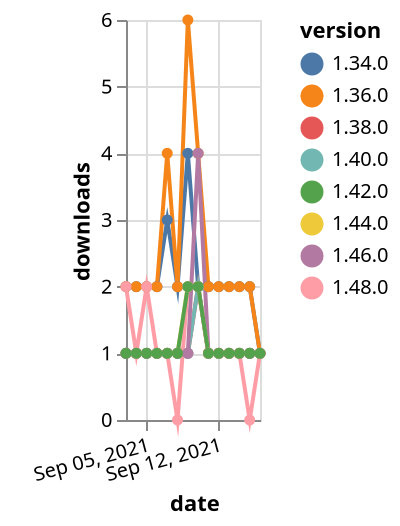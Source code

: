 {"$schema": "https://vega.github.io/schema/vega-lite/v5.json", "description": "A simple bar chart with embedded data.", "data": {"values": [{"date": "2021-09-03", "total": 2330, "delta": 2, "version": "1.34.0"}, {"date": "2021-09-04", "total": 2332, "delta": 2, "version": "1.34.0"}, {"date": "2021-09-05", "total": 2334, "delta": 2, "version": "1.34.0"}, {"date": "2021-09-06", "total": 2336, "delta": 2, "version": "1.34.0"}, {"date": "2021-09-07", "total": 2339, "delta": 3, "version": "1.34.0"}, {"date": "2021-09-08", "total": 2341, "delta": 2, "version": "1.34.0"}, {"date": "2021-09-09", "total": 2345, "delta": 4, "version": "1.34.0"}, {"date": "2021-09-10", "total": 2347, "delta": 2, "version": "1.34.0"}, {"date": "2021-09-11", "total": 2349, "delta": 2, "version": "1.34.0"}, {"date": "2021-09-12", "total": 2351, "delta": 2, "version": "1.34.0"}, {"date": "2021-09-13", "total": 2353, "delta": 2, "version": "1.34.0"}, {"date": "2021-09-14", "total": 2355, "delta": 2, "version": "1.34.0"}, {"date": "2021-09-15", "total": 2357, "delta": 2, "version": "1.34.0"}, {"date": "2021-09-16", "total": 2358, "delta": 1, "version": "1.34.0"}, {"date": "2021-09-03", "total": 162, "delta": 1, "version": "1.44.0"}, {"date": "2021-09-04", "total": 163, "delta": 1, "version": "1.44.0"}, {"date": "2021-09-05", "total": 164, "delta": 1, "version": "1.44.0"}, {"date": "2021-09-06", "total": 165, "delta": 1, "version": "1.44.0"}, {"date": "2021-09-07", "total": 166, "delta": 1, "version": "1.44.0"}, {"date": "2021-09-08", "total": 167, "delta": 1, "version": "1.44.0"}, {"date": "2021-09-09", "total": 169, "delta": 2, "version": "1.44.0"}, {"date": "2021-09-10", "total": 171, "delta": 2, "version": "1.44.0"}, {"date": "2021-09-11", "total": 172, "delta": 1, "version": "1.44.0"}, {"date": "2021-09-12", "total": 173, "delta": 1, "version": "1.44.0"}, {"date": "2021-09-13", "total": 174, "delta": 1, "version": "1.44.0"}, {"date": "2021-09-14", "total": 175, "delta": 1, "version": "1.44.0"}, {"date": "2021-09-15", "total": 176, "delta": 1, "version": "1.44.0"}, {"date": "2021-09-16", "total": 177, "delta": 1, "version": "1.44.0"}, {"date": "2021-09-03", "total": 250, "delta": 1, "version": "1.38.0"}, {"date": "2021-09-04", "total": 251, "delta": 1, "version": "1.38.0"}, {"date": "2021-09-05", "total": 252, "delta": 1, "version": "1.38.0"}, {"date": "2021-09-06", "total": 253, "delta": 1, "version": "1.38.0"}, {"date": "2021-09-07", "total": 254, "delta": 1, "version": "1.38.0"}, {"date": "2021-09-08", "total": 255, "delta": 1, "version": "1.38.0"}, {"date": "2021-09-09", "total": 256, "delta": 1, "version": "1.38.0"}, {"date": "2021-09-10", "total": 258, "delta": 2, "version": "1.38.0"}, {"date": "2021-09-11", "total": 259, "delta": 1, "version": "1.38.0"}, {"date": "2021-09-12", "total": 260, "delta": 1, "version": "1.38.0"}, {"date": "2021-09-13", "total": 261, "delta": 1, "version": "1.38.0"}, {"date": "2021-09-14", "total": 262, "delta": 1, "version": "1.38.0"}, {"date": "2021-09-15", "total": 263, "delta": 1, "version": "1.38.0"}, {"date": "2021-09-16", "total": 264, "delta": 1, "version": "1.38.0"}, {"date": "2021-09-03", "total": 2506, "delta": 2, "version": "1.36.0"}, {"date": "2021-09-04", "total": 2508, "delta": 2, "version": "1.36.0"}, {"date": "2021-09-05", "total": 2510, "delta": 2, "version": "1.36.0"}, {"date": "2021-09-06", "total": 2512, "delta": 2, "version": "1.36.0"}, {"date": "2021-09-07", "total": 2516, "delta": 4, "version": "1.36.0"}, {"date": "2021-09-08", "total": 2518, "delta": 2, "version": "1.36.0"}, {"date": "2021-09-09", "total": 2524, "delta": 6, "version": "1.36.0"}, {"date": "2021-09-10", "total": 2528, "delta": 4, "version": "1.36.0"}, {"date": "2021-09-11", "total": 2530, "delta": 2, "version": "1.36.0"}, {"date": "2021-09-12", "total": 2532, "delta": 2, "version": "1.36.0"}, {"date": "2021-09-13", "total": 2534, "delta": 2, "version": "1.36.0"}, {"date": "2021-09-14", "total": 2536, "delta": 2, "version": "1.36.0"}, {"date": "2021-09-15", "total": 2538, "delta": 2, "version": "1.36.0"}, {"date": "2021-09-16", "total": 2539, "delta": 1, "version": "1.36.0"}, {"date": "2021-09-03", "total": 204, "delta": 1, "version": "1.40.0"}, {"date": "2021-09-04", "total": 205, "delta": 1, "version": "1.40.0"}, {"date": "2021-09-05", "total": 206, "delta": 1, "version": "1.40.0"}, {"date": "2021-09-06", "total": 207, "delta": 1, "version": "1.40.0"}, {"date": "2021-09-07", "total": 208, "delta": 1, "version": "1.40.0"}, {"date": "2021-09-08", "total": 209, "delta": 1, "version": "1.40.0"}, {"date": "2021-09-09", "total": 210, "delta": 1, "version": "1.40.0"}, {"date": "2021-09-10", "total": 212, "delta": 2, "version": "1.40.0"}, {"date": "2021-09-11", "total": 213, "delta": 1, "version": "1.40.0"}, {"date": "2021-09-12", "total": 214, "delta": 1, "version": "1.40.0"}, {"date": "2021-09-13", "total": 215, "delta": 1, "version": "1.40.0"}, {"date": "2021-09-14", "total": 216, "delta": 1, "version": "1.40.0"}, {"date": "2021-09-15", "total": 217, "delta": 1, "version": "1.40.0"}, {"date": "2021-09-16", "total": 218, "delta": 1, "version": "1.40.0"}, {"date": "2021-09-03", "total": 176, "delta": 1, "version": "1.46.0"}, {"date": "2021-09-04", "total": 177, "delta": 1, "version": "1.46.0"}, {"date": "2021-09-05", "total": 178, "delta": 1, "version": "1.46.0"}, {"date": "2021-09-06", "total": 179, "delta": 1, "version": "1.46.0"}, {"date": "2021-09-07", "total": 180, "delta": 1, "version": "1.46.0"}, {"date": "2021-09-08", "total": 181, "delta": 1, "version": "1.46.0"}, {"date": "2021-09-09", "total": 182, "delta": 1, "version": "1.46.0"}, {"date": "2021-09-10", "total": 186, "delta": 4, "version": "1.46.0"}, {"date": "2021-09-11", "total": 187, "delta": 1, "version": "1.46.0"}, {"date": "2021-09-12", "total": 188, "delta": 1, "version": "1.46.0"}, {"date": "2021-09-13", "total": 189, "delta": 1, "version": "1.46.0"}, {"date": "2021-09-14", "total": 190, "delta": 1, "version": "1.46.0"}, {"date": "2021-09-15", "total": 191, "delta": 1, "version": "1.46.0"}, {"date": "2021-09-16", "total": 192, "delta": 1, "version": "1.46.0"}, {"date": "2021-09-03", "total": 118, "delta": 2, "version": "1.48.0"}, {"date": "2021-09-04", "total": 119, "delta": 1, "version": "1.48.0"}, {"date": "2021-09-05", "total": 121, "delta": 2, "version": "1.48.0"}, {"date": "2021-09-06", "total": 122, "delta": 1, "version": "1.48.0"}, {"date": "2021-09-07", "total": 123, "delta": 1, "version": "1.48.0"}, {"date": "2021-09-08", "total": 123, "delta": 0, "version": "1.48.0"}, {"date": "2021-09-09", "total": 125, "delta": 2, "version": "1.48.0"}, {"date": "2021-09-10", "total": 127, "delta": 2, "version": "1.48.0"}, {"date": "2021-09-11", "total": 128, "delta": 1, "version": "1.48.0"}, {"date": "2021-09-12", "total": 129, "delta": 1, "version": "1.48.0"}, {"date": "2021-09-13", "total": 130, "delta": 1, "version": "1.48.0"}, {"date": "2021-09-14", "total": 131, "delta": 1, "version": "1.48.0"}, {"date": "2021-09-15", "total": 131, "delta": 0, "version": "1.48.0"}, {"date": "2021-09-16", "total": 132, "delta": 1, "version": "1.48.0"}, {"date": "2021-09-03", "total": 188, "delta": 1, "version": "1.42.0"}, {"date": "2021-09-04", "total": 189, "delta": 1, "version": "1.42.0"}, {"date": "2021-09-05", "total": 190, "delta": 1, "version": "1.42.0"}, {"date": "2021-09-06", "total": 191, "delta": 1, "version": "1.42.0"}, {"date": "2021-09-07", "total": 192, "delta": 1, "version": "1.42.0"}, {"date": "2021-09-08", "total": 193, "delta": 1, "version": "1.42.0"}, {"date": "2021-09-09", "total": 195, "delta": 2, "version": "1.42.0"}, {"date": "2021-09-10", "total": 197, "delta": 2, "version": "1.42.0"}, {"date": "2021-09-11", "total": 198, "delta": 1, "version": "1.42.0"}, {"date": "2021-09-12", "total": 199, "delta": 1, "version": "1.42.0"}, {"date": "2021-09-13", "total": 200, "delta": 1, "version": "1.42.0"}, {"date": "2021-09-14", "total": 201, "delta": 1, "version": "1.42.0"}, {"date": "2021-09-15", "total": 202, "delta": 1, "version": "1.42.0"}, {"date": "2021-09-16", "total": 203, "delta": 1, "version": "1.42.0"}]}, "width": "container", "mark": {"type": "line", "point": {"filled": true}}, "encoding": {"x": {"field": "date", "type": "temporal", "timeUnit": "yearmonthdate", "title": "date", "axis": {"labelAngle": -15}}, "y": {"field": "delta", "type": "quantitative", "title": "downloads"}, "color": {"field": "version", "type": "nominal"}, "tooltip": {"field": "delta"}}}